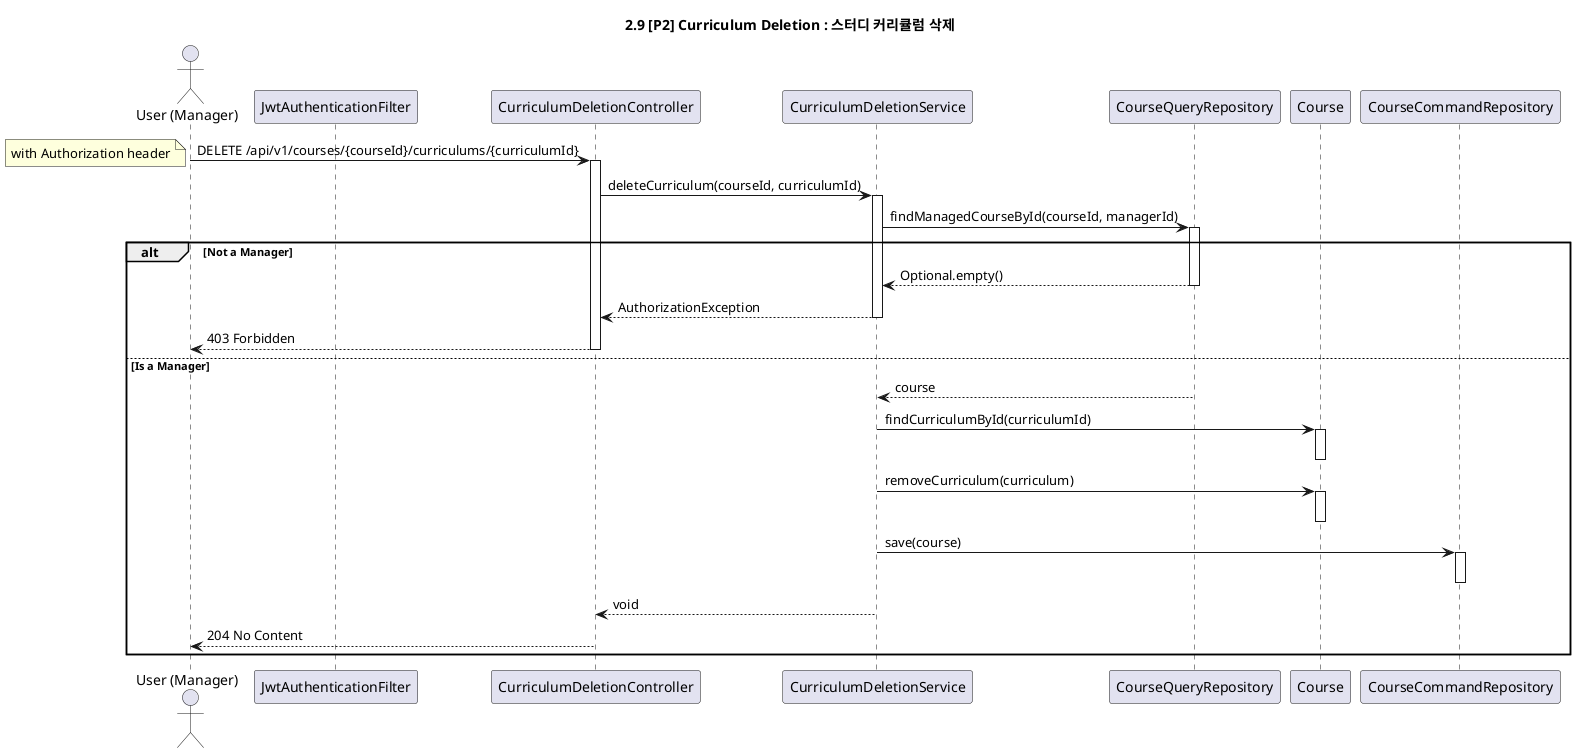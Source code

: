@startuml

title 2.9 [P2] Curriculum Deletion : 스터디 커리큘럼 삭제

actor "User (Manager)" as User
participant "JwtAuthenticationFilter" as Filter
participant "CurriculumDeletionController" as Controller
participant "CurriculumDeletionService" as AppService
participant "CourseQueryRepository" as QueryRepo
participant "Course" as CourseDomain
participant "CourseCommandRepository" as CommandRepo

User -> Controller: DELETE /api/v1/courses/{courseId}/curriculums/{curriculumId}
note left: with Authorization header
activate Controller

Controller -> AppService: deleteCurriculum(courseId, curriculumId)
activate AppService

AppService -> QueryRepo: findManagedCourseById(courseId, managerId)
activate QueryRepo
alt Not a Manager
    QueryRepo --> AppService: Optional.empty()
    deactivate QueryRepo
    AppService --> Controller: AuthorizationException
    deactivate AppService
    Controller --> User: 403 Forbidden
    deactivate Controller
else Is a Manager
    QueryRepo --> AppService: course
    deactivate QueryRepo

    AppService -> CourseDomain: findCurriculumById(curriculumId)
    activate CourseDomain
    deactivate CourseDomain

    AppService -> CourseDomain: removeCurriculum(curriculum)
    activate CourseDomain
    deactivate CourseDomain

    AppService -> CommandRepo: save(course)
    activate CommandRepo
    deactivate CommandRepo

    AppService --> Controller: void
    deactivate AppService

    Controller --> User: 204 No Content
    deactivate Controller
end

@enduml
